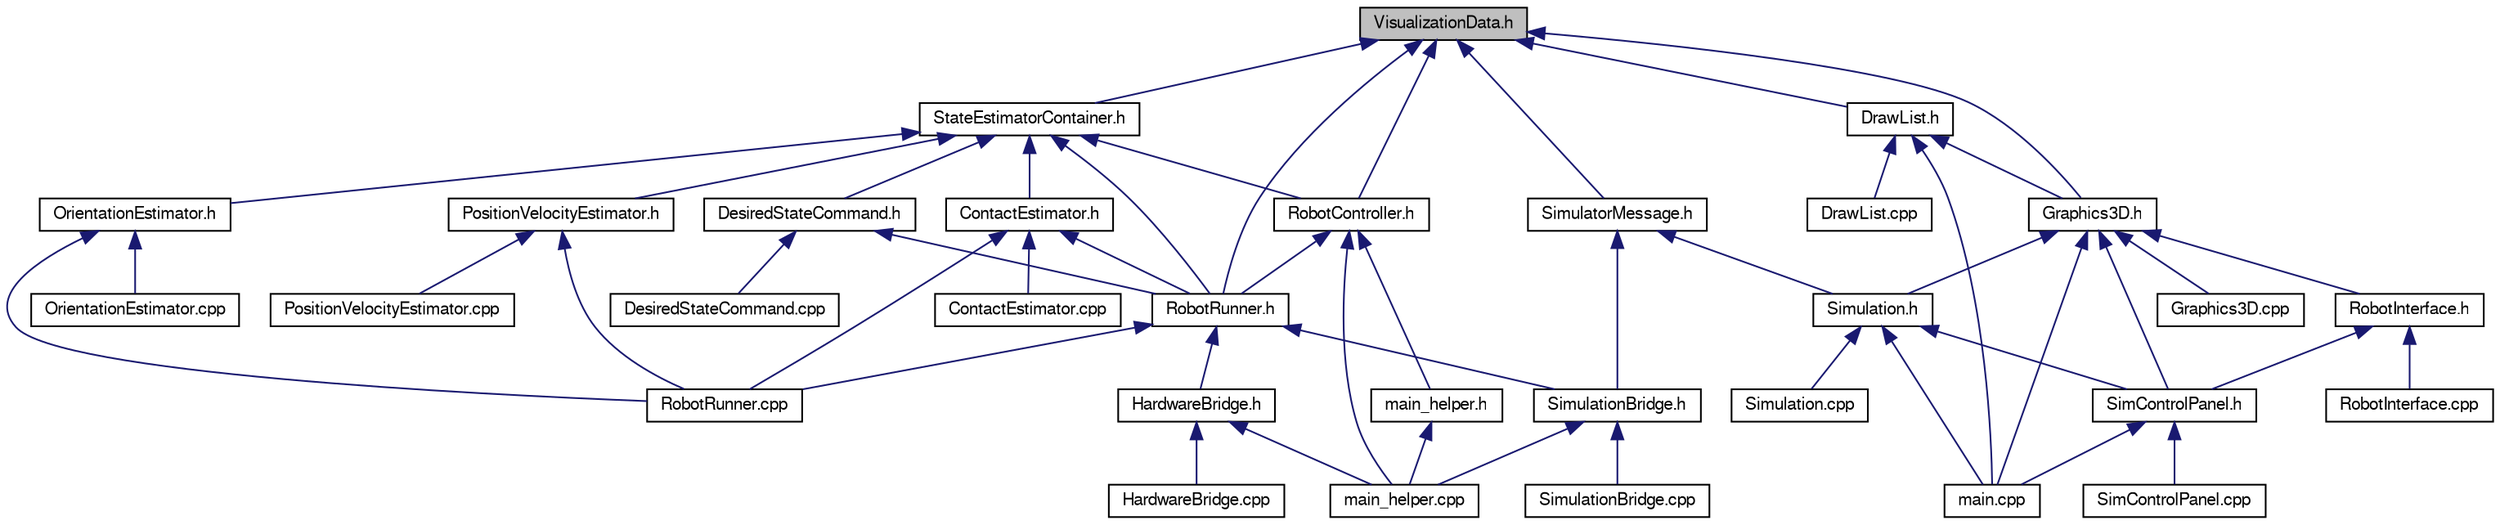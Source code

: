 digraph "VisualizationData.h"
{
  edge [fontname="FreeSans",fontsize="10",labelfontname="FreeSans",labelfontsize="10"];
  node [fontname="FreeSans",fontsize="10",shape=record];
  Node1 [label="VisualizationData.h",height=0.2,width=0.4,color="black", fillcolor="grey75", style="filled", fontcolor="black"];
  Node1 -> Node2 [dir="back",color="midnightblue",fontsize="10",style="solid",fontname="FreeSans"];
  Node2 [label="StateEstimatorContainer.h",height=0.2,width=0.4,color="black", fillcolor="white", style="filled",URL="$d8/d87/_state_estimator_container_8h.html"];
  Node2 -> Node3 [dir="back",color="midnightblue",fontsize="10",style="solid",fontname="FreeSans"];
  Node3 [label="ContactEstimator.h",height=0.2,width=0.4,color="black", fillcolor="white", style="filled",URL="$db/d94/_contact_estimator_8h.html",tooltip="All Contact Estimation Algorithms. "];
  Node3 -> Node4 [dir="back",color="midnightblue",fontsize="10",style="solid",fontname="FreeSans"];
  Node4 [label="ContactEstimator.cpp",height=0.2,width=0.4,color="black", fillcolor="white", style="filled",URL="$d1/dfb/_contact_estimator_8cpp.html",tooltip="All Contact Estimation Algorithms. "];
  Node3 -> Node5 [dir="back",color="midnightblue",fontsize="10",style="solid",fontname="FreeSans"];
  Node5 [label="RobotRunner.h",height=0.2,width=0.4,color="black", fillcolor="white", style="filled",URL="$d3/d41/_robot_runner_8h.html",tooltip="Common framework for running robot controllers. This code is a common interface between control code ..."];
  Node5 -> Node6 [dir="back",color="midnightblue",fontsize="10",style="solid",fontname="FreeSans"];
  Node6 [label="HardwareBridge.h",height=0.2,width=0.4,color="black", fillcolor="white", style="filled",URL="$d6/dd5/_hardware_bridge_8h.html",tooltip="Interface between robot code and robot hardware. "];
  Node6 -> Node7 [dir="back",color="midnightblue",fontsize="10",style="solid",fontname="FreeSans"];
  Node7 [label="HardwareBridge.cpp",height=0.2,width=0.4,color="black", fillcolor="white", style="filled",URL="$d9/da0/_hardware_bridge_8cpp.html"];
  Node6 -> Node8 [dir="back",color="midnightblue",fontsize="10",style="solid",fontname="FreeSans"];
  Node8 [label="main_helper.cpp",height=0.2,width=0.4,color="black", fillcolor="white", style="filled",URL="$d3/dfa/main__helper_8cpp.html"];
  Node5 -> Node9 [dir="back",color="midnightblue",fontsize="10",style="solid",fontname="FreeSans"];
  Node9 [label="SimulationBridge.h",height=0.2,width=0.4,color="black", fillcolor="white", style="filled",URL="$db/d55/_simulation_bridge_8h.html"];
  Node9 -> Node8 [dir="back",color="midnightblue",fontsize="10",style="solid",fontname="FreeSans"];
  Node9 -> Node10 [dir="back",color="midnightblue",fontsize="10",style="solid",fontname="FreeSans"];
  Node10 [label="SimulationBridge.cpp",height=0.2,width=0.4,color="black", fillcolor="white", style="filled",URL="$dc/da6/_simulation_bridge_8cpp.html"];
  Node5 -> Node11 [dir="back",color="midnightblue",fontsize="10",style="solid",fontname="FreeSans"];
  Node11 [label="RobotRunner.cpp",height=0.2,width=0.4,color="black", fillcolor="white", style="filled",URL="$db/d28/_robot_runner_8cpp.html"];
  Node3 -> Node11 [dir="back",color="midnightblue",fontsize="10",style="solid",fontname="FreeSans"];
  Node2 -> Node12 [dir="back",color="midnightblue",fontsize="10",style="solid",fontname="FreeSans"];
  Node12 [label="DesiredStateCommand.h",height=0.2,width=0.4,color="black", fillcolor="white", style="filled",URL="$d8/dfc/_desired_state_command_8h.html"];
  Node12 -> Node13 [dir="back",color="midnightblue",fontsize="10",style="solid",fontname="FreeSans"];
  Node13 [label="DesiredStateCommand.cpp",height=0.2,width=0.4,color="black", fillcolor="white", style="filled",URL="$d3/d4e/_desired_state_command_8cpp.html"];
  Node12 -> Node5 [dir="back",color="midnightblue",fontsize="10",style="solid",fontname="FreeSans"];
  Node2 -> Node14 [dir="back",color="midnightblue",fontsize="10",style="solid",fontname="FreeSans"];
  Node14 [label="OrientationEstimator.h",height=0.2,width=0.4,color="black", fillcolor="white", style="filled",URL="$dd/df4/_orientation_estimator_8h.html",tooltip="All Orientation Estimation Algorithms. "];
  Node14 -> Node15 [dir="back",color="midnightblue",fontsize="10",style="solid",fontname="FreeSans"];
  Node15 [label="OrientationEstimator.cpp",height=0.2,width=0.4,color="black", fillcolor="white", style="filled",URL="$d8/d63/_orientation_estimator_8cpp.html"];
  Node14 -> Node11 [dir="back",color="midnightblue",fontsize="10",style="solid",fontname="FreeSans"];
  Node2 -> Node16 [dir="back",color="midnightblue",fontsize="10",style="solid",fontname="FreeSans"];
  Node16 [label="PositionVelocityEstimator.h",height=0.2,width=0.4,color="black", fillcolor="white", style="filled",URL="$df/ddd/_position_velocity_estimator_8h.html",tooltip="All State Estimation Algorithms. "];
  Node16 -> Node17 [dir="back",color="midnightblue",fontsize="10",style="solid",fontname="FreeSans"];
  Node17 [label="PositionVelocityEstimator.cpp",height=0.2,width=0.4,color="black", fillcolor="white", style="filled",URL="$d6/d39/_position_velocity_estimator_8cpp.html"];
  Node16 -> Node11 [dir="back",color="midnightblue",fontsize="10",style="solid",fontname="FreeSans"];
  Node2 -> Node5 [dir="back",color="midnightblue",fontsize="10",style="solid",fontname="FreeSans"];
  Node2 -> Node18 [dir="back",color="midnightblue",fontsize="10",style="solid",fontname="FreeSans"];
  Node18 [label="RobotController.h",height=0.2,width=0.4,color="black", fillcolor="white", style="filled",URL="$d3/dff/_robot_controller_8h.html"];
  Node18 -> Node5 [dir="back",color="midnightblue",fontsize="10",style="solid",fontname="FreeSans"];
  Node18 -> Node19 [dir="back",color="midnightblue",fontsize="10",style="solid",fontname="FreeSans"];
  Node19 [label="main_helper.h",height=0.2,width=0.4,color="black", fillcolor="white", style="filled",URL="$d6/da5/main__helper_8h.html"];
  Node19 -> Node8 [dir="back",color="midnightblue",fontsize="10",style="solid",fontname="FreeSans"];
  Node18 -> Node8 [dir="back",color="midnightblue",fontsize="10",style="solid",fontname="FreeSans"];
  Node1 -> Node20 [dir="back",color="midnightblue",fontsize="10",style="solid",fontname="FreeSans"];
  Node20 [label="SimulatorMessage.h",height=0.2,width=0.4,color="black", fillcolor="white", style="filled",URL="$d1/db1/_simulator_message_8h.html",tooltip="Messages sent to/from the development simulator. "];
  Node20 -> Node9 [dir="back",color="midnightblue",fontsize="10",style="solid",fontname="FreeSans"];
  Node20 -> Node21 [dir="back",color="midnightblue",fontsize="10",style="solid",fontname="FreeSans"];
  Node21 [label="Simulation.h",height=0.2,width=0.4,color="black", fillcolor="white", style="filled",URL="$d2/ded/_simulation_8h.html",tooltip="Main simulation class. "];
  Node21 -> Node22 [dir="back",color="midnightblue",fontsize="10",style="solid",fontname="FreeSans"];
  Node22 [label="SimControlPanel.h",height=0.2,width=0.4,color="black", fillcolor="white", style="filled",URL="$d7/dab/_sim_control_panel_8h.html",tooltip="QT gui for the simulator. "];
  Node22 -> Node23 [dir="back",color="midnightblue",fontsize="10",style="solid",fontname="FreeSans"];
  Node23 [label="main.cpp",height=0.2,width=0.4,color="black", fillcolor="white", style="filled",URL="$df/d0a/main_8cpp.html",tooltip="Main Function for the robot program. "];
  Node22 -> Node24 [dir="back",color="midnightblue",fontsize="10",style="solid",fontname="FreeSans"];
  Node24 [label="SimControlPanel.cpp",height=0.2,width=0.4,color="black", fillcolor="white", style="filled",URL="$d8/dcd/_sim_control_panel_8cpp.html"];
  Node21 -> Node23 [dir="back",color="midnightblue",fontsize="10",style="solid",fontname="FreeSans"];
  Node21 -> Node25 [dir="back",color="midnightblue",fontsize="10",style="solid",fontname="FreeSans"];
  Node25 [label="Simulation.cpp",height=0.2,width=0.4,color="black", fillcolor="white", style="filled",URL="$db/d98/_simulation_8cpp.html"];
  Node1 -> Node5 [dir="back",color="midnightblue",fontsize="10",style="solid",fontname="FreeSans"];
  Node1 -> Node18 [dir="back",color="midnightblue",fontsize="10",style="solid",fontname="FreeSans"];
  Node1 -> Node26 [dir="back",color="midnightblue",fontsize="10",style="solid",fontname="FreeSans"];
  Node26 [label="DrawList.h",height=0.2,width=0.4,color="black", fillcolor="white", style="filled",URL="$df/d65/_draw_list_8h.html",tooltip="Data structure to store robot model to be drawn. "];
  Node26 -> Node27 [dir="back",color="midnightblue",fontsize="10",style="solid",fontname="FreeSans"];
  Node27 [label="Graphics3D.h",height=0.2,width=0.4,color="black", fillcolor="white", style="filled",URL="$d2/de7/_graphics3_d_8h.html",tooltip="Visualizer window for simulator. "];
  Node27 -> Node28 [dir="back",color="midnightblue",fontsize="10",style="solid",fontname="FreeSans"];
  Node28 [label="RobotInterface.h",height=0.2,width=0.4,color="black", fillcolor="white", style="filled",URL="$d4/df6/_robot_interface_8h.html",tooltip="Interface between simulator and hardware using LCM. "];
  Node28 -> Node22 [dir="back",color="midnightblue",fontsize="10",style="solid",fontname="FreeSans"];
  Node28 -> Node29 [dir="back",color="midnightblue",fontsize="10",style="solid",fontname="FreeSans"];
  Node29 [label="RobotInterface.cpp",height=0.2,width=0.4,color="black", fillcolor="white", style="filled",URL="$dd/d4a/_robot_interface_8cpp.html"];
  Node27 -> Node22 [dir="back",color="midnightblue",fontsize="10",style="solid",fontname="FreeSans"];
  Node27 -> Node21 [dir="back",color="midnightblue",fontsize="10",style="solid",fontname="FreeSans"];
  Node27 -> Node30 [dir="back",color="midnightblue",fontsize="10",style="solid",fontname="FreeSans"];
  Node30 [label="Graphics3D.cpp",height=0.2,width=0.4,color="black", fillcolor="white", style="filled",URL="$d7/d90/_graphics3_d_8cpp.html",tooltip="Visualizer window for simulator. "];
  Node27 -> Node23 [dir="back",color="midnightblue",fontsize="10",style="solid",fontname="FreeSans"];
  Node26 -> Node31 [dir="back",color="midnightblue",fontsize="10",style="solid",fontname="FreeSans"];
  Node31 [label="DrawList.cpp",height=0.2,width=0.4,color="black", fillcolor="white", style="filled",URL="$d1/d8b/_draw_list_8cpp.html",tooltip="Data structure to store robot model to be drawn. "];
  Node26 -> Node23 [dir="back",color="midnightblue",fontsize="10",style="solid",fontname="FreeSans"];
  Node1 -> Node27 [dir="back",color="midnightblue",fontsize="10",style="solid",fontname="FreeSans"];
}
